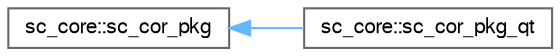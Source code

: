 digraph "Graphical Class Hierarchy"
{
 // LATEX_PDF_SIZE
  bgcolor="transparent";
  edge [fontname=FreeSans,fontsize=10,labelfontname=FreeSans,labelfontsize=10];
  node [fontname=FreeSans,fontsize=10,shape=box,height=0.2,width=0.4];
  rankdir="LR";
  Node0 [id="Node000000",label="sc_core::sc_cor_pkg",height=0.2,width=0.4,color="grey40", fillcolor="white", style="filled",URL="$a02021.html",tooltip=" "];
  Node0 -> Node1 [id="edge3_Node000000_Node000001",dir="back",color="steelblue1",style="solid",tooltip=" "];
  Node1 [id="Node000001",label="sc_core::sc_cor_pkg_qt",height=0.2,width=0.4,color="grey40", fillcolor="white", style="filled",URL="$a02029.html",tooltip=" "];
}
